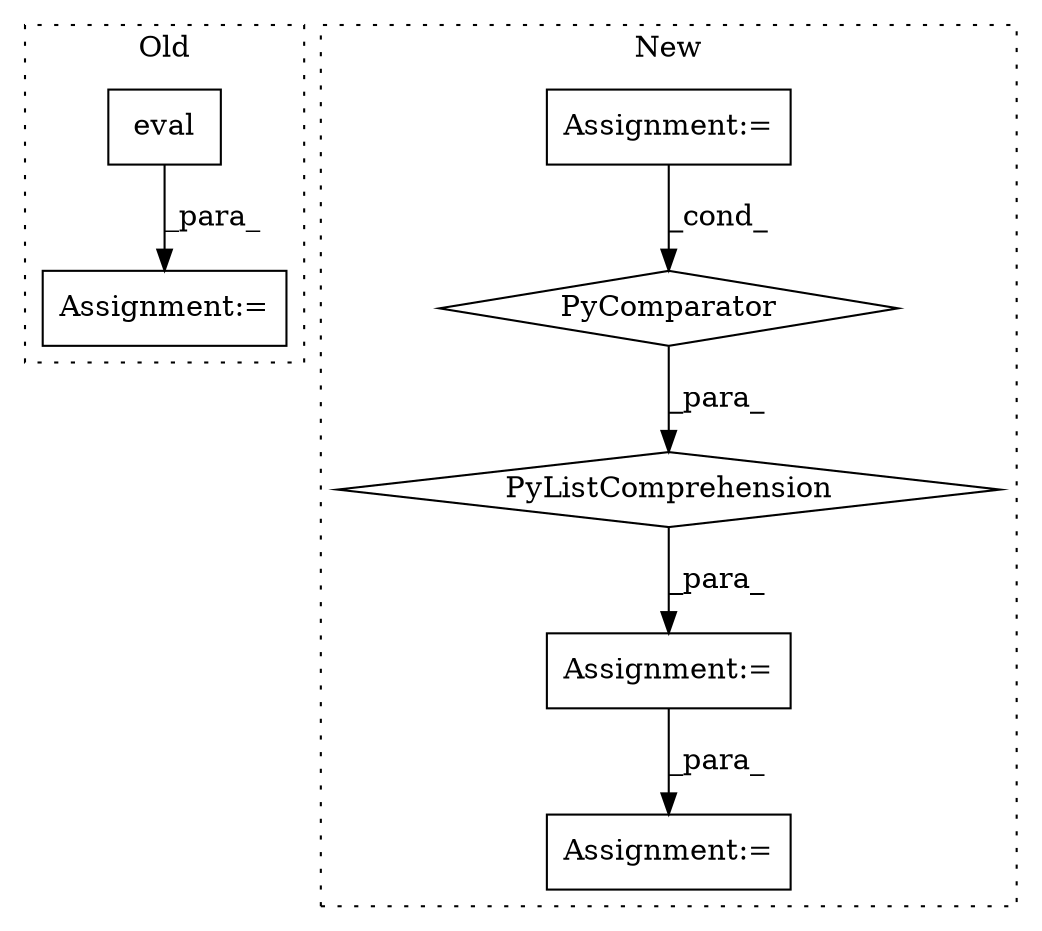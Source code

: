 digraph G {
subgraph cluster0 {
1 [label="eval" a="32" s="1292,1319" l="5,1" shape="box"];
6 [label="Assignment:=" a="7" s="1291" l="1" shape="box"];
label = "Old";
style="dotted";
}
subgraph cluster1 {
2 [label="PyComparator" a="113" s="1670" l="25" shape="diamond"];
3 [label="Assignment:=" a="7" s="1588" l="12" shape="box"];
4 [label="Assignment:=" a="7" s="1567" l="1" shape="box"];
5 [label="PyListComprehension" a="109" s="1600" l="103" shape="diamond"];
7 [label="Assignment:=" a="7" s="1766" l="1" shape="box"];
label = "New";
style="dotted";
}
1 -> 6 [label="_para_"];
2 -> 5 [label="_para_"];
3 -> 7 [label="_para_"];
4 -> 2 [label="_cond_"];
5 -> 3 [label="_para_"];
}